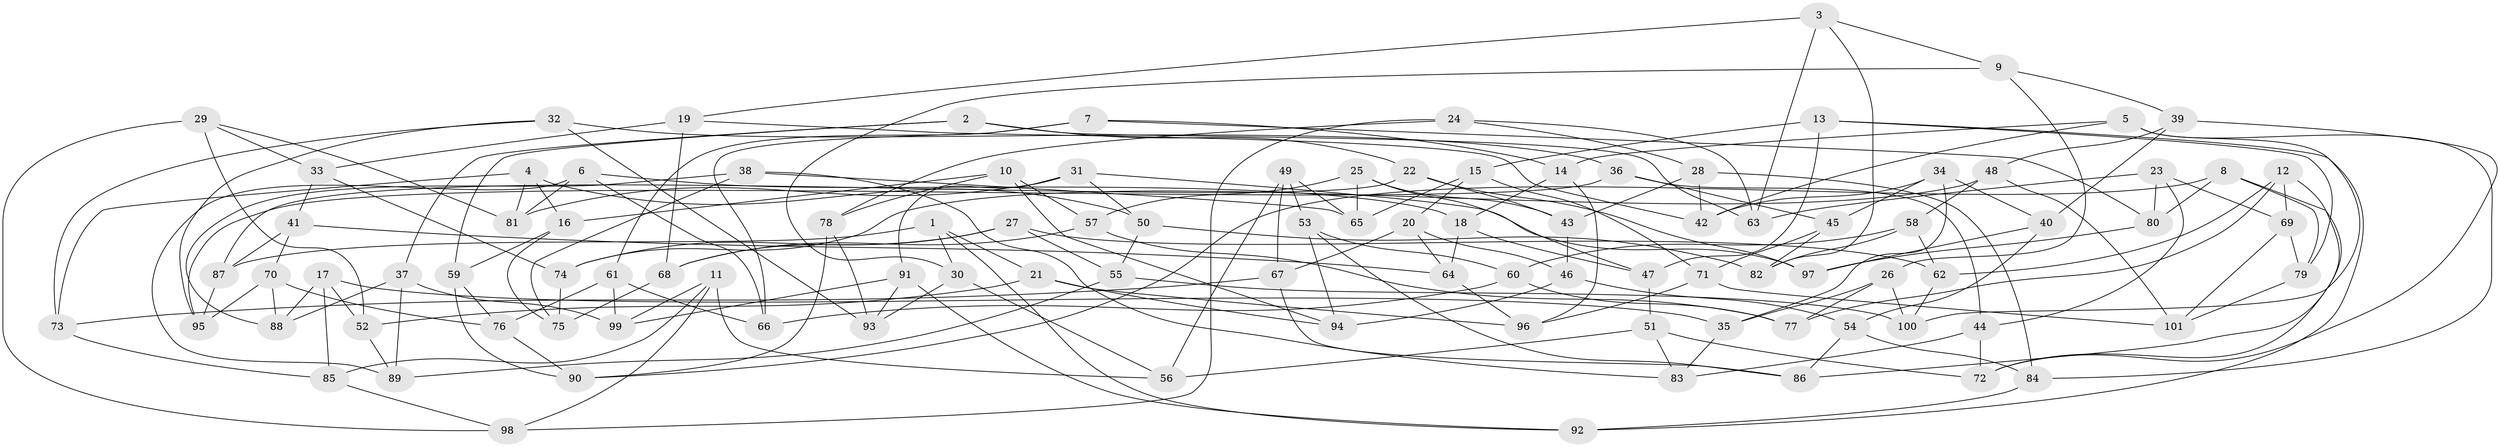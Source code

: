 // Generated by graph-tools (version 1.1) at 2025/02/03/09/25 03:02:53]
// undirected, 101 vertices, 202 edges
graph export_dot {
graph [start="1"]
  node [color=gray90,style=filled];
  1;
  2;
  3;
  4;
  5;
  6;
  7;
  8;
  9;
  10;
  11;
  12;
  13;
  14;
  15;
  16;
  17;
  18;
  19;
  20;
  21;
  22;
  23;
  24;
  25;
  26;
  27;
  28;
  29;
  30;
  31;
  32;
  33;
  34;
  35;
  36;
  37;
  38;
  39;
  40;
  41;
  42;
  43;
  44;
  45;
  46;
  47;
  48;
  49;
  50;
  51;
  52;
  53;
  54;
  55;
  56;
  57;
  58;
  59;
  60;
  61;
  62;
  63;
  64;
  65;
  66;
  67;
  68;
  69;
  70;
  71;
  72;
  73;
  74;
  75;
  76;
  77;
  78;
  79;
  80;
  81;
  82;
  83;
  84;
  85;
  86;
  87;
  88;
  89;
  90;
  91;
  92;
  93;
  94;
  95;
  96;
  97;
  98;
  99;
  100;
  101;
  1 -- 87;
  1 -- 92;
  1 -- 21;
  1 -- 30;
  2 -- 63;
  2 -- 59;
  2 -- 37;
  2 -- 22;
  3 -- 63;
  3 -- 82;
  3 -- 19;
  3 -- 9;
  4 -- 81;
  4 -- 50;
  4 -- 73;
  4 -- 16;
  5 -- 42;
  5 -- 84;
  5 -- 100;
  5 -- 14;
  6 -- 66;
  6 -- 89;
  6 -- 18;
  6 -- 81;
  7 -- 61;
  7 -- 14;
  7 -- 80;
  7 -- 66;
  8 -- 90;
  8 -- 79;
  8 -- 80;
  8 -- 72;
  9 -- 39;
  9 -- 30;
  9 -- 26;
  10 -- 57;
  10 -- 16;
  10 -- 94;
  10 -- 78;
  11 -- 99;
  11 -- 98;
  11 -- 85;
  11 -- 56;
  12 -- 69;
  12 -- 86;
  12 -- 62;
  12 -- 77;
  13 -- 15;
  13 -- 79;
  13 -- 47;
  13 -- 92;
  14 -- 96;
  14 -- 18;
  15 -- 71;
  15 -- 65;
  15 -- 20;
  16 -- 59;
  16 -- 75;
  17 -- 88;
  17 -- 85;
  17 -- 35;
  17 -- 52;
  18 -- 64;
  18 -- 47;
  19 -- 42;
  19 -- 68;
  19 -- 33;
  20 -- 46;
  20 -- 64;
  20 -- 67;
  21 -- 52;
  21 -- 96;
  21 -- 94;
  22 -- 43;
  22 -- 97;
  22 -- 87;
  23 -- 80;
  23 -- 44;
  23 -- 69;
  23 -- 63;
  24 -- 78;
  24 -- 28;
  24 -- 63;
  24 -- 98;
  25 -- 57;
  25 -- 43;
  25 -- 65;
  25 -- 47;
  26 -- 35;
  26 -- 77;
  26 -- 100;
  27 -- 74;
  27 -- 55;
  27 -- 68;
  27 -- 62;
  28 -- 84;
  28 -- 42;
  28 -- 43;
  29 -- 98;
  29 -- 81;
  29 -- 33;
  29 -- 52;
  30 -- 93;
  30 -- 56;
  31 -- 81;
  31 -- 50;
  31 -- 97;
  31 -- 91;
  32 -- 36;
  32 -- 73;
  32 -- 95;
  32 -- 93;
  33 -- 74;
  33 -- 41;
  34 -- 45;
  34 -- 42;
  34 -- 40;
  34 -- 35;
  35 -- 83;
  36 -- 44;
  36 -- 95;
  36 -- 45;
  37 -- 88;
  37 -- 89;
  37 -- 99;
  38 -- 88;
  38 -- 65;
  38 -- 83;
  38 -- 75;
  39 -- 48;
  39 -- 40;
  39 -- 72;
  40 -- 54;
  40 -- 97;
  41 -- 87;
  41 -- 64;
  41 -- 70;
  43 -- 46;
  44 -- 72;
  44 -- 83;
  45 -- 71;
  45 -- 82;
  46 -- 54;
  46 -- 94;
  47 -- 51;
  48 -- 101;
  48 -- 74;
  48 -- 58;
  49 -- 67;
  49 -- 53;
  49 -- 56;
  49 -- 65;
  50 -- 82;
  50 -- 55;
  51 -- 83;
  51 -- 56;
  51 -- 72;
  52 -- 89;
  53 -- 86;
  53 -- 60;
  53 -- 94;
  54 -- 86;
  54 -- 84;
  55 -- 89;
  55 -- 100;
  57 -- 77;
  57 -- 68;
  58 -- 82;
  58 -- 62;
  58 -- 60;
  59 -- 90;
  59 -- 76;
  60 -- 66;
  60 -- 77;
  61 -- 66;
  61 -- 99;
  61 -- 76;
  62 -- 100;
  64 -- 96;
  67 -- 73;
  67 -- 86;
  68 -- 75;
  69 -- 101;
  69 -- 79;
  70 -- 88;
  70 -- 95;
  70 -- 76;
  71 -- 101;
  71 -- 96;
  73 -- 85;
  74 -- 75;
  76 -- 90;
  78 -- 90;
  78 -- 93;
  79 -- 101;
  80 -- 97;
  84 -- 92;
  85 -- 98;
  87 -- 95;
  91 -- 93;
  91 -- 99;
  91 -- 92;
}
